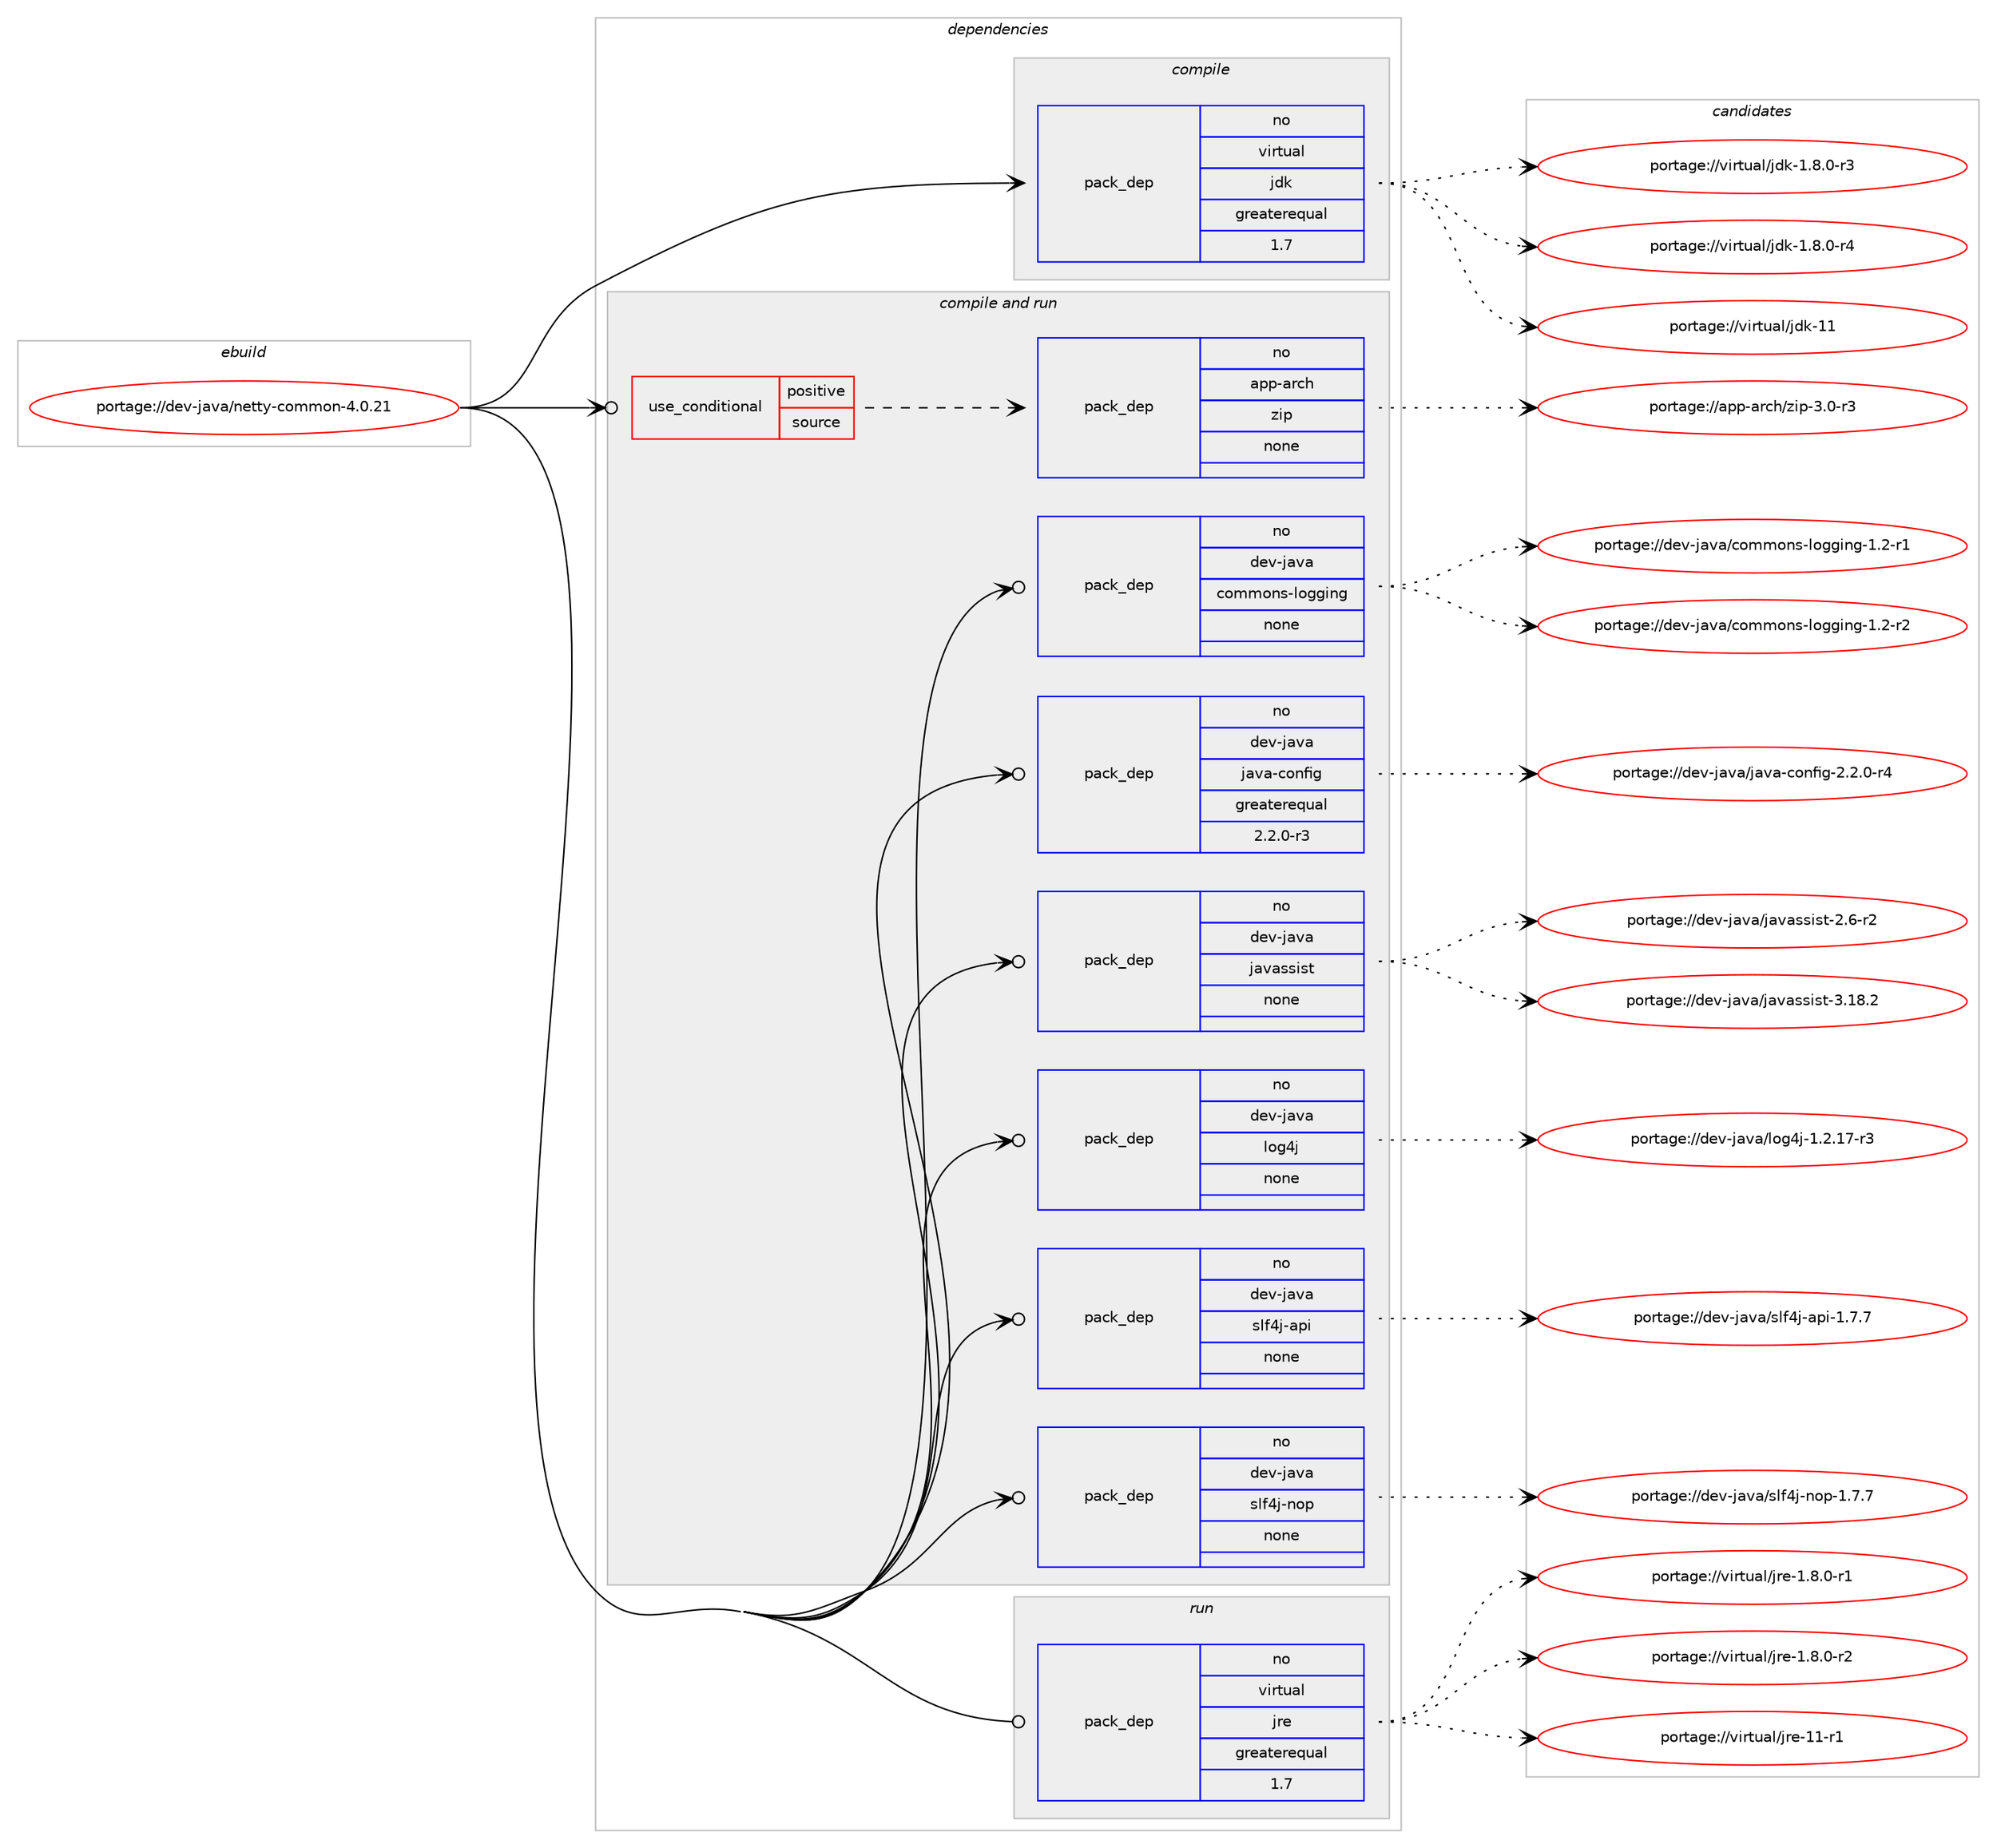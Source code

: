 digraph prolog {

# *************
# Graph options
# *************

newrank=true;
concentrate=true;
compound=true;
graph [rankdir=LR,fontname=Helvetica,fontsize=10,ranksep=1.5];#, ranksep=2.5, nodesep=0.2];
edge  [arrowhead=vee];
node  [fontname=Helvetica,fontsize=10];

# **********
# The ebuild
# **********

subgraph cluster_leftcol {
color=gray;
rank=same;
label=<<i>ebuild</i>>;
id [label="portage://dev-java/netty-common-4.0.21", color=red, width=4, href="../dev-java/netty-common-4.0.21.svg"];
}

# ****************
# The dependencies
# ****************

subgraph cluster_midcol {
color=gray;
label=<<i>dependencies</i>>;
subgraph cluster_compile {
fillcolor="#eeeeee";
style=filled;
label=<<i>compile</i>>;
subgraph pack69192 {
dependency90578 [label=<<TABLE BORDER="0" CELLBORDER="1" CELLSPACING="0" CELLPADDING="4" WIDTH="220"><TR><TD ROWSPAN="6" CELLPADDING="30">pack_dep</TD></TR><TR><TD WIDTH="110">no</TD></TR><TR><TD>virtual</TD></TR><TR><TD>jdk</TD></TR><TR><TD>greaterequal</TD></TR><TR><TD>1.7</TD></TR></TABLE>>, shape=none, color=blue];
}
id:e -> dependency90578:w [weight=20,style="solid",arrowhead="vee"];
}
subgraph cluster_compileandrun {
fillcolor="#eeeeee";
style=filled;
label=<<i>compile and run</i>>;
subgraph cond18664 {
dependency90579 [label=<<TABLE BORDER="0" CELLBORDER="1" CELLSPACING="0" CELLPADDING="4"><TR><TD ROWSPAN="3" CELLPADDING="10">use_conditional</TD></TR><TR><TD>positive</TD></TR><TR><TD>source</TD></TR></TABLE>>, shape=none, color=red];
subgraph pack69193 {
dependency90580 [label=<<TABLE BORDER="0" CELLBORDER="1" CELLSPACING="0" CELLPADDING="4" WIDTH="220"><TR><TD ROWSPAN="6" CELLPADDING="30">pack_dep</TD></TR><TR><TD WIDTH="110">no</TD></TR><TR><TD>app-arch</TD></TR><TR><TD>zip</TD></TR><TR><TD>none</TD></TR><TR><TD></TD></TR></TABLE>>, shape=none, color=blue];
}
dependency90579:e -> dependency90580:w [weight=20,style="dashed",arrowhead="vee"];
}
id:e -> dependency90579:w [weight=20,style="solid",arrowhead="odotvee"];
subgraph pack69194 {
dependency90581 [label=<<TABLE BORDER="0" CELLBORDER="1" CELLSPACING="0" CELLPADDING="4" WIDTH="220"><TR><TD ROWSPAN="6" CELLPADDING="30">pack_dep</TD></TR><TR><TD WIDTH="110">no</TD></TR><TR><TD>dev-java</TD></TR><TR><TD>commons-logging</TD></TR><TR><TD>none</TD></TR><TR><TD></TD></TR></TABLE>>, shape=none, color=blue];
}
id:e -> dependency90581:w [weight=20,style="solid",arrowhead="odotvee"];
subgraph pack69195 {
dependency90582 [label=<<TABLE BORDER="0" CELLBORDER="1" CELLSPACING="0" CELLPADDING="4" WIDTH="220"><TR><TD ROWSPAN="6" CELLPADDING="30">pack_dep</TD></TR><TR><TD WIDTH="110">no</TD></TR><TR><TD>dev-java</TD></TR><TR><TD>java-config</TD></TR><TR><TD>greaterequal</TD></TR><TR><TD>2.2.0-r3</TD></TR></TABLE>>, shape=none, color=blue];
}
id:e -> dependency90582:w [weight=20,style="solid",arrowhead="odotvee"];
subgraph pack69196 {
dependency90583 [label=<<TABLE BORDER="0" CELLBORDER="1" CELLSPACING="0" CELLPADDING="4" WIDTH="220"><TR><TD ROWSPAN="6" CELLPADDING="30">pack_dep</TD></TR><TR><TD WIDTH="110">no</TD></TR><TR><TD>dev-java</TD></TR><TR><TD>javassist</TD></TR><TR><TD>none</TD></TR><TR><TD></TD></TR></TABLE>>, shape=none, color=blue];
}
id:e -> dependency90583:w [weight=20,style="solid",arrowhead="odotvee"];
subgraph pack69197 {
dependency90584 [label=<<TABLE BORDER="0" CELLBORDER="1" CELLSPACING="0" CELLPADDING="4" WIDTH="220"><TR><TD ROWSPAN="6" CELLPADDING="30">pack_dep</TD></TR><TR><TD WIDTH="110">no</TD></TR><TR><TD>dev-java</TD></TR><TR><TD>log4j</TD></TR><TR><TD>none</TD></TR><TR><TD></TD></TR></TABLE>>, shape=none, color=blue];
}
id:e -> dependency90584:w [weight=20,style="solid",arrowhead="odotvee"];
subgraph pack69198 {
dependency90585 [label=<<TABLE BORDER="0" CELLBORDER="1" CELLSPACING="0" CELLPADDING="4" WIDTH="220"><TR><TD ROWSPAN="6" CELLPADDING="30">pack_dep</TD></TR><TR><TD WIDTH="110">no</TD></TR><TR><TD>dev-java</TD></TR><TR><TD>slf4j-api</TD></TR><TR><TD>none</TD></TR><TR><TD></TD></TR></TABLE>>, shape=none, color=blue];
}
id:e -> dependency90585:w [weight=20,style="solid",arrowhead="odotvee"];
subgraph pack69199 {
dependency90586 [label=<<TABLE BORDER="0" CELLBORDER="1" CELLSPACING="0" CELLPADDING="4" WIDTH="220"><TR><TD ROWSPAN="6" CELLPADDING="30">pack_dep</TD></TR><TR><TD WIDTH="110">no</TD></TR><TR><TD>dev-java</TD></TR><TR><TD>slf4j-nop</TD></TR><TR><TD>none</TD></TR><TR><TD></TD></TR></TABLE>>, shape=none, color=blue];
}
id:e -> dependency90586:w [weight=20,style="solid",arrowhead="odotvee"];
}
subgraph cluster_run {
fillcolor="#eeeeee";
style=filled;
label=<<i>run</i>>;
subgraph pack69200 {
dependency90587 [label=<<TABLE BORDER="0" CELLBORDER="1" CELLSPACING="0" CELLPADDING="4" WIDTH="220"><TR><TD ROWSPAN="6" CELLPADDING="30">pack_dep</TD></TR><TR><TD WIDTH="110">no</TD></TR><TR><TD>virtual</TD></TR><TR><TD>jre</TD></TR><TR><TD>greaterequal</TD></TR><TR><TD>1.7</TD></TR></TABLE>>, shape=none, color=blue];
}
id:e -> dependency90587:w [weight=20,style="solid",arrowhead="odot"];
}
}

# **************
# The candidates
# **************

subgraph cluster_choices {
rank=same;
color=gray;
label=<<i>candidates</i>>;

subgraph choice69192 {
color=black;
nodesep=1;
choiceportage11810511411611797108471061001074549465646484511451 [label="portage://virtual/jdk-1.8.0-r3", color=red, width=4,href="../virtual/jdk-1.8.0-r3.svg"];
choiceportage11810511411611797108471061001074549465646484511452 [label="portage://virtual/jdk-1.8.0-r4", color=red, width=4,href="../virtual/jdk-1.8.0-r4.svg"];
choiceportage1181051141161179710847106100107454949 [label="portage://virtual/jdk-11", color=red, width=4,href="../virtual/jdk-11.svg"];
dependency90578:e -> choiceportage11810511411611797108471061001074549465646484511451:w [style=dotted,weight="100"];
dependency90578:e -> choiceportage11810511411611797108471061001074549465646484511452:w [style=dotted,weight="100"];
dependency90578:e -> choiceportage1181051141161179710847106100107454949:w [style=dotted,weight="100"];
}
subgraph choice69193 {
color=black;
nodesep=1;
choiceportage9711211245971149910447122105112455146484511451 [label="portage://app-arch/zip-3.0-r3", color=red, width=4,href="../app-arch/zip-3.0-r3.svg"];
dependency90580:e -> choiceportage9711211245971149910447122105112455146484511451:w [style=dotted,weight="100"];
}
subgraph choice69194 {
color=black;
nodesep=1;
choiceportage100101118451069711897479911110910911111011545108111103103105110103454946504511449 [label="portage://dev-java/commons-logging-1.2-r1", color=red, width=4,href="../dev-java/commons-logging-1.2-r1.svg"];
choiceportage100101118451069711897479911110910911111011545108111103103105110103454946504511450 [label="portage://dev-java/commons-logging-1.2-r2", color=red, width=4,href="../dev-java/commons-logging-1.2-r2.svg"];
dependency90581:e -> choiceportage100101118451069711897479911110910911111011545108111103103105110103454946504511449:w [style=dotted,weight="100"];
dependency90581:e -> choiceportage100101118451069711897479911110910911111011545108111103103105110103454946504511450:w [style=dotted,weight="100"];
}
subgraph choice69195 {
color=black;
nodesep=1;
choiceportage10010111845106971189747106971189745991111101021051034550465046484511452 [label="portage://dev-java/java-config-2.2.0-r4", color=red, width=4,href="../dev-java/java-config-2.2.0-r4.svg"];
dependency90582:e -> choiceportage10010111845106971189747106971189745991111101021051034550465046484511452:w [style=dotted,weight="100"];
}
subgraph choice69196 {
color=black;
nodesep=1;
choiceportage100101118451069711897471069711897115115105115116455046544511450 [label="portage://dev-java/javassist-2.6-r2", color=red, width=4,href="../dev-java/javassist-2.6-r2.svg"];
choiceportage10010111845106971189747106971189711511510511511645514649564650 [label="portage://dev-java/javassist-3.18.2", color=red, width=4,href="../dev-java/javassist-3.18.2.svg"];
dependency90583:e -> choiceportage100101118451069711897471069711897115115105115116455046544511450:w [style=dotted,weight="100"];
dependency90583:e -> choiceportage10010111845106971189747106971189711511510511511645514649564650:w [style=dotted,weight="100"];
}
subgraph choice69197 {
color=black;
nodesep=1;
choiceportage1001011184510697118974710811110352106454946504649554511451 [label="portage://dev-java/log4j-1.2.17-r3", color=red, width=4,href="../dev-java/log4j-1.2.17-r3.svg"];
dependency90584:e -> choiceportage1001011184510697118974710811110352106454946504649554511451:w [style=dotted,weight="100"];
}
subgraph choice69198 {
color=black;
nodesep=1;
choiceportage10010111845106971189747115108102521064597112105454946554655 [label="portage://dev-java/slf4j-api-1.7.7", color=red, width=4,href="../dev-java/slf4j-api-1.7.7.svg"];
dependency90585:e -> choiceportage10010111845106971189747115108102521064597112105454946554655:w [style=dotted,weight="100"];
}
subgraph choice69199 {
color=black;
nodesep=1;
choiceportage100101118451069711897471151081025210645110111112454946554655 [label="portage://dev-java/slf4j-nop-1.7.7", color=red, width=4,href="../dev-java/slf4j-nop-1.7.7.svg"];
dependency90586:e -> choiceportage100101118451069711897471151081025210645110111112454946554655:w [style=dotted,weight="100"];
}
subgraph choice69200 {
color=black;
nodesep=1;
choiceportage11810511411611797108471061141014549465646484511449 [label="portage://virtual/jre-1.8.0-r1", color=red, width=4,href="../virtual/jre-1.8.0-r1.svg"];
choiceportage11810511411611797108471061141014549465646484511450 [label="portage://virtual/jre-1.8.0-r2", color=red, width=4,href="../virtual/jre-1.8.0-r2.svg"];
choiceportage11810511411611797108471061141014549494511449 [label="portage://virtual/jre-11-r1", color=red, width=4,href="../virtual/jre-11-r1.svg"];
dependency90587:e -> choiceportage11810511411611797108471061141014549465646484511449:w [style=dotted,weight="100"];
dependency90587:e -> choiceportage11810511411611797108471061141014549465646484511450:w [style=dotted,weight="100"];
dependency90587:e -> choiceportage11810511411611797108471061141014549494511449:w [style=dotted,weight="100"];
}
}

}
